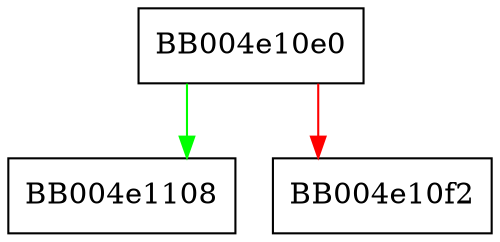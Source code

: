 digraph ossl_statem_client_construct_message {
  node [shape="box"];
  graph [splines=ortho];
  BB004e10e0 -> BB004e1108 [color="green"];
  BB004e10e0 -> BB004e10f2 [color="red"];
}